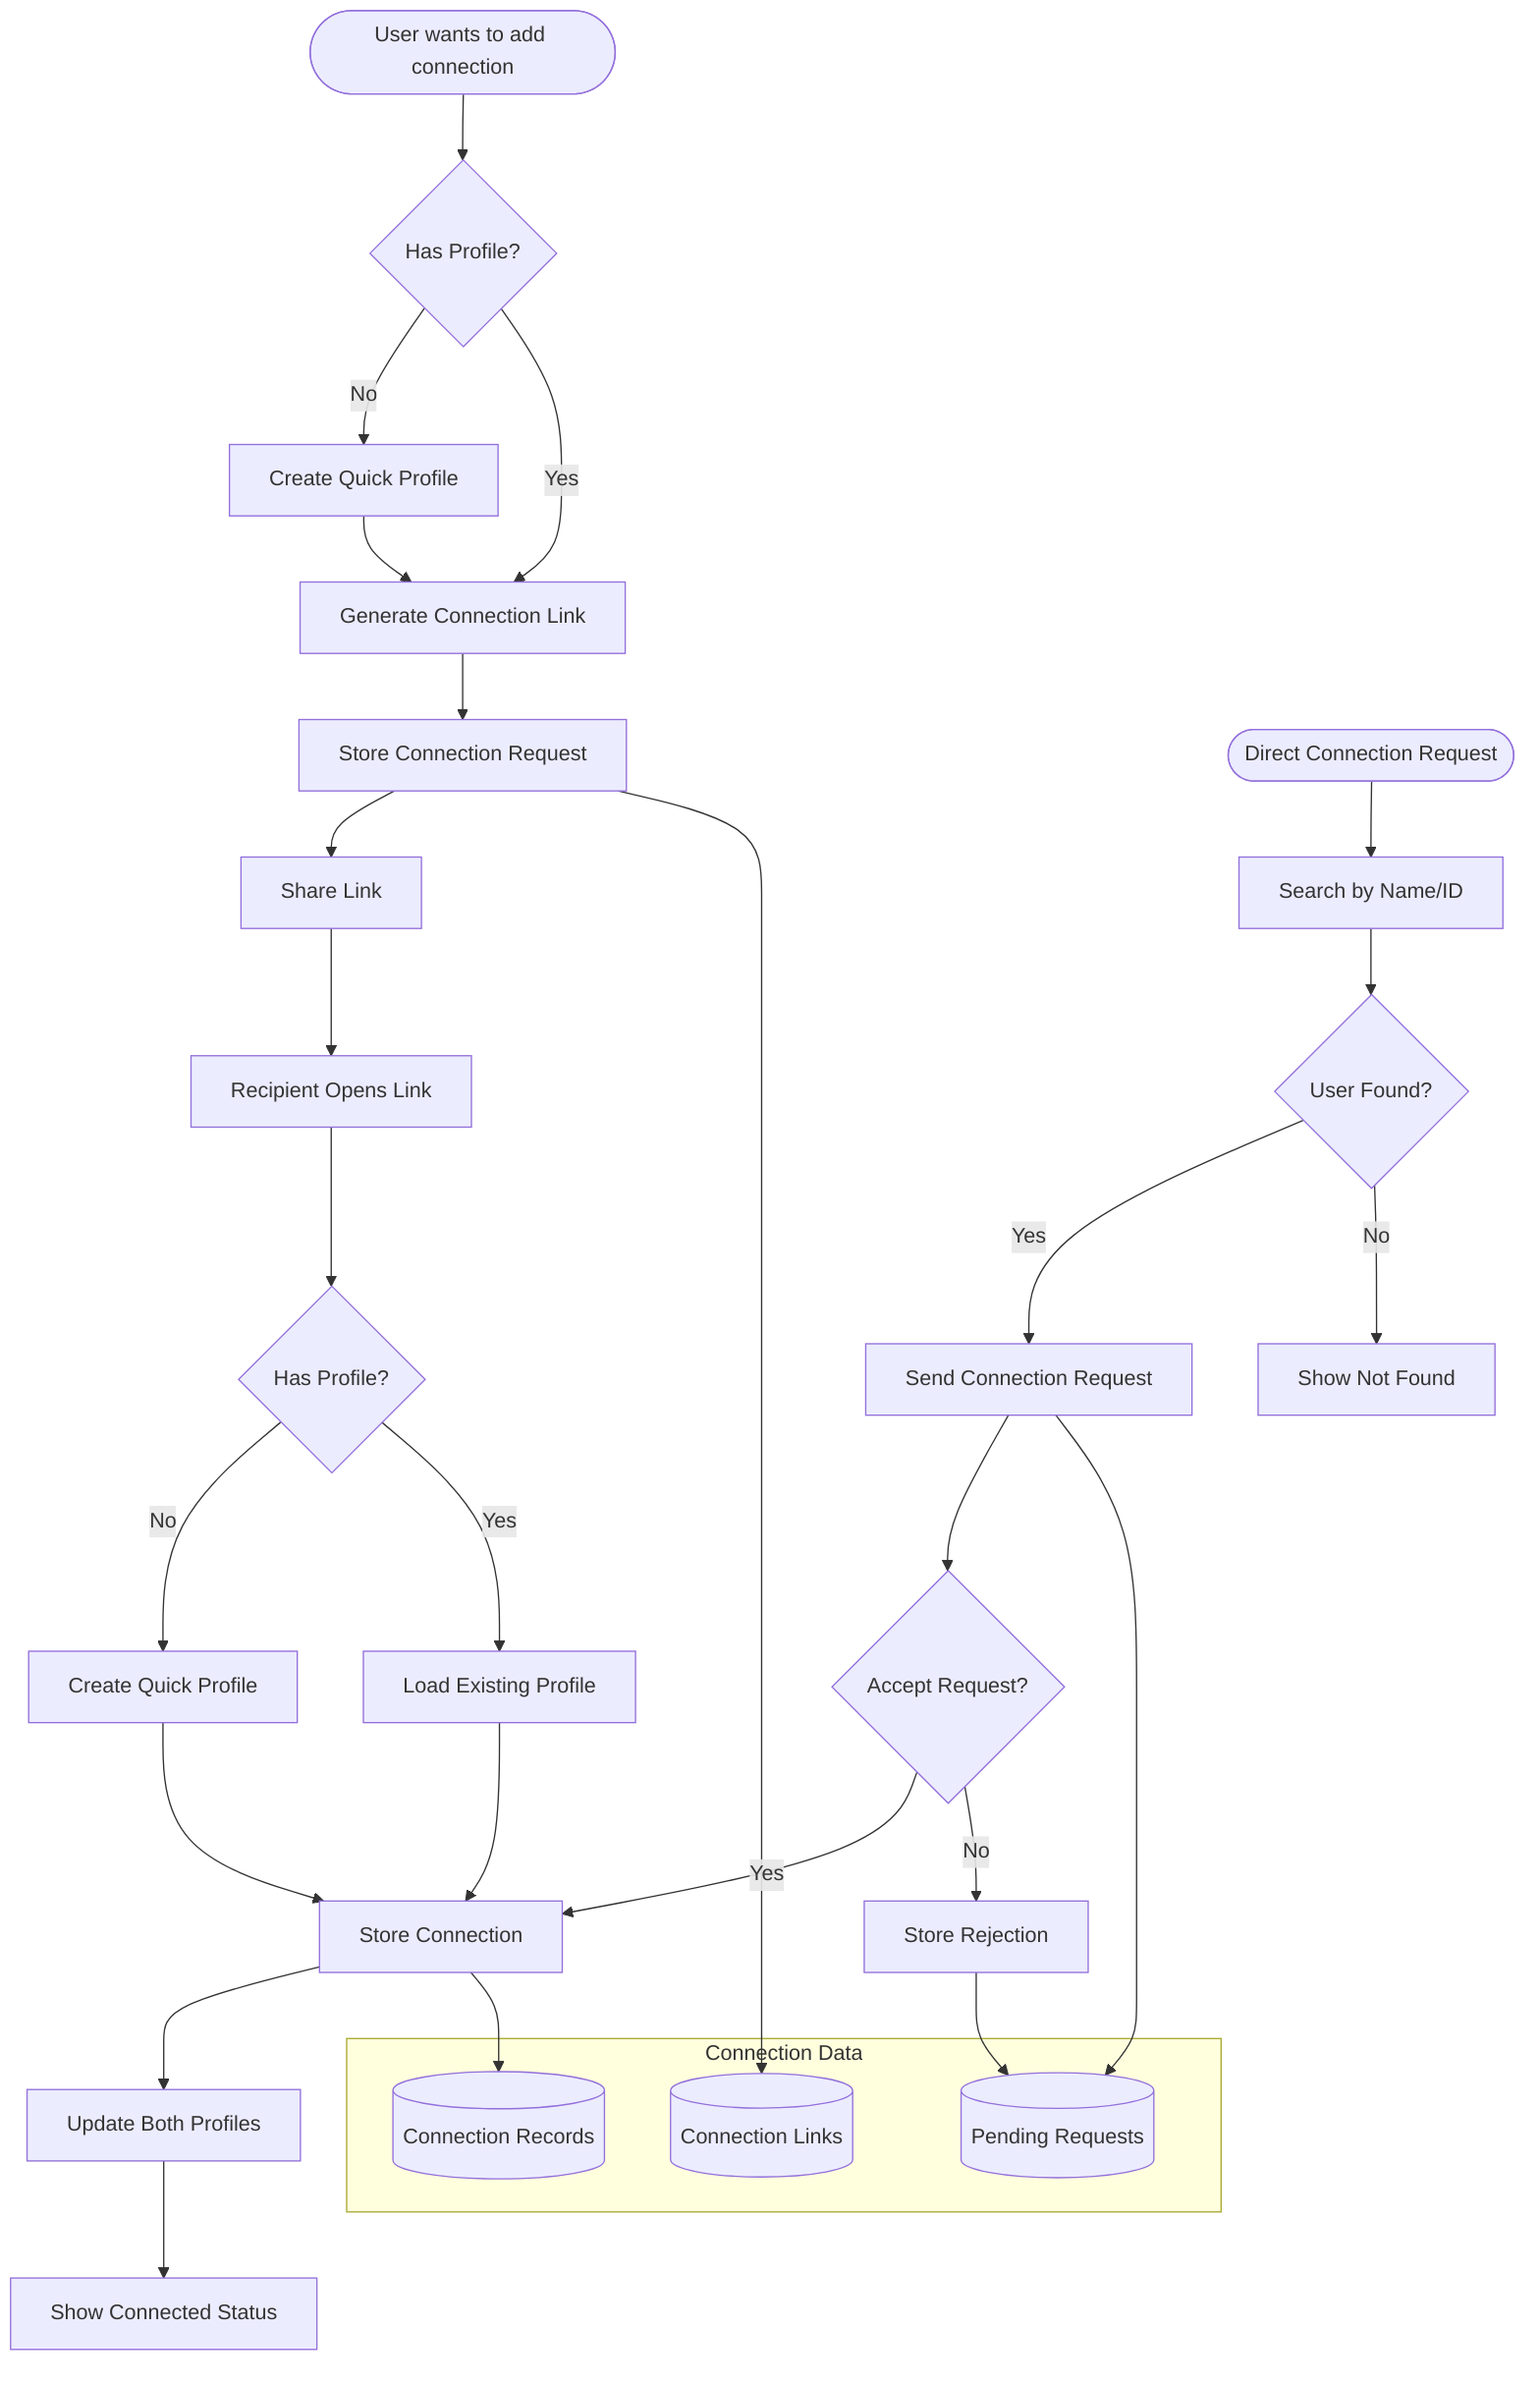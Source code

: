 flowchart TD
    Start([User wants to add connection]) --> A{Has Profile?}
    A -->|No| B[Create Quick Profile]
    A -->|Yes| C[Generate Connection Link]
    B --> C
    
    C --> D[Store Connection Request]
    D --> E[Share Link]
    
    %% Recipient flow
    E --> F[Recipient Opens Link]
    F --> G{Has Profile?}
    
    G -->|No| H[Create Quick Profile]
    G -->|Yes| I[Load Existing Profile]
    
    H --> J[Store Connection]
    I --> J
    
    J --> K[Update Both Profiles]
    K --> L[Show Connected Status]
    
    %% Direct connection flow for existing users
    M([Direct Connection Request]) --> N[Search by Name/ID]
    N --> O{User Found?}
    O -->|Yes| P[Send Connection Request]
    O -->|No| Q[Show Not Found]
    
    P --> R{Accept Request?}
    R -->|Yes| J
    R -->|No| S[Store Rejection]
    
    %% Subgraph for stored data
    subgraph "Connection Data"
        T[(Connection Records)]
        U[(Pending Requests)]
        V[(Connection Links)]
    end
    
    D --> V
    J --> T
    P --> U
    S --> U